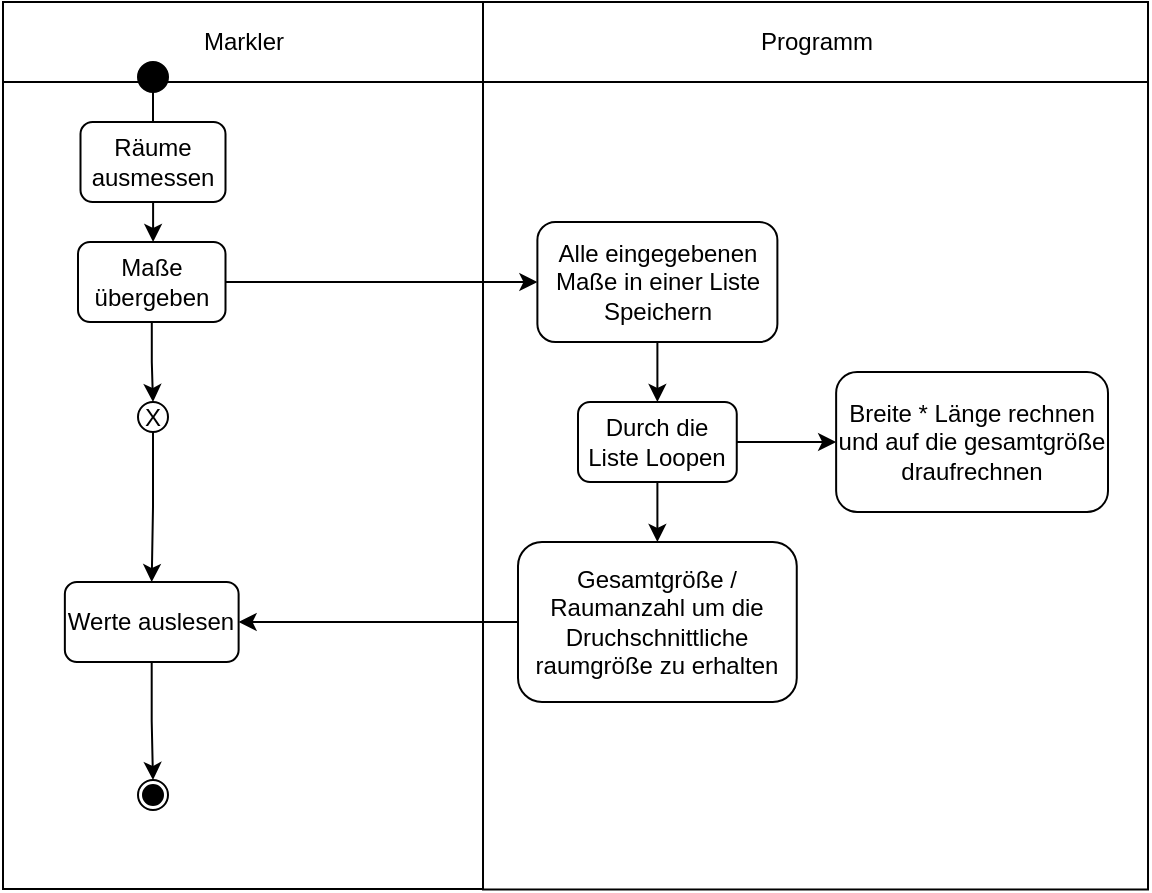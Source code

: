 <mxfile version="26.0.5">
  <diagram name="Seite-1" id="dTdTS0Jpss7GZBtvpQMk">
    <mxGraphModel dx="808" dy="435" grid="1" gridSize="10" guides="1" tooltips="1" connect="1" arrows="1" fold="1" page="1" pageScale="1" pageWidth="750" pageHeight="600" background="#ffffff" math="0" shadow="0">
      <root>
        <mxCell id="0" />
        <mxCell id="1" parent="0" />
        <mxCell id="aMCM2z8eWkaqqEs2NRPo-34" value="" style="rounded=0;whiteSpace=wrap;html=1;rotation=90;" vertex="1" parent="1">
          <mxGeometry x="-79.25" y="121.75" width="403.5" height="240" as="geometry" />
        </mxCell>
        <mxCell id="aMCM2z8eWkaqqEs2NRPo-35" value="" style="rounded=0;whiteSpace=wrap;html=1;rotation=90;" vertex="1" parent="1">
          <mxGeometry x="206.88" y="75.62" width="403.75" height="332.5" as="geometry" />
        </mxCell>
        <mxCell id="aMCM2z8eWkaqqEs2NRPo-36" value="Markler" style="rounded=0;whiteSpace=wrap;html=1;" vertex="1" parent="1">
          <mxGeometry x="2.5" width="240" height="40" as="geometry" />
        </mxCell>
        <mxCell id="aMCM2z8eWkaqqEs2NRPo-37" value="Programm" style="rounded=0;whiteSpace=wrap;html=1;" vertex="1" parent="1">
          <mxGeometry x="242.5" width="332.5" height="40" as="geometry" />
        </mxCell>
        <mxCell id="P2V1AuMaLBbZlVJgVHay-24" style="edgeStyle=orthogonalEdgeStyle;rounded=0;orthogonalLoop=1;jettySize=auto;html=1;exitX=0;exitY=0.5;exitDx=0;exitDy=0;entryX=1;entryY=0.5;entryDx=0;entryDy=0;" parent="1" edge="1">
          <mxGeometry relative="1" as="geometry">
            <mxPoint x="297.5" y="495" as="targetPoint" />
          </mxGeometry>
        </mxCell>
        <mxCell id="aMCM2z8eWkaqqEs2NRPo-12" value="" style="edgeStyle=orthogonalEdgeStyle;rounded=0;orthogonalLoop=1;jettySize=auto;html=1;" edge="1" parent="1" source="aMCM2z8eWkaqqEs2NRPo-10" target="aMCM2z8eWkaqqEs2NRPo-11">
          <mxGeometry relative="1" as="geometry" />
        </mxCell>
        <mxCell id="aMCM2z8eWkaqqEs2NRPo-10" value="" style="ellipse;whiteSpace=wrap;html=1;aspect=fixed;labelBackgroundColor=#000000;fillColor=#000000;" vertex="1" parent="1">
          <mxGeometry x="70" y="30" width="15" height="15" as="geometry" />
        </mxCell>
        <mxCell id="aMCM2z8eWkaqqEs2NRPo-14" value="" style="edgeStyle=orthogonalEdgeStyle;rounded=0;orthogonalLoop=1;jettySize=auto;html=1;" edge="1" parent="1" source="aMCM2z8eWkaqqEs2NRPo-11" target="aMCM2z8eWkaqqEs2NRPo-13">
          <mxGeometry relative="1" as="geometry" />
        </mxCell>
        <mxCell id="aMCM2z8eWkaqqEs2NRPo-11" value="Räume ausmessen" style="rounded=1;whiteSpace=wrap;html=1;fillColor=default;labelBackgroundColor=none;" vertex="1" parent="1">
          <mxGeometry x="41.25" y="60" width="72.5" height="40" as="geometry" />
        </mxCell>
        <mxCell id="aMCM2z8eWkaqqEs2NRPo-17" value="" style="edgeStyle=orthogonalEdgeStyle;rounded=0;orthogonalLoop=1;jettySize=auto;html=1;" edge="1" parent="1" source="aMCM2z8eWkaqqEs2NRPo-13" target="aMCM2z8eWkaqqEs2NRPo-16">
          <mxGeometry relative="1" as="geometry" />
        </mxCell>
        <mxCell id="aMCM2z8eWkaqqEs2NRPo-27" style="edgeStyle=orthogonalEdgeStyle;rounded=0;orthogonalLoop=1;jettySize=auto;html=1;entryX=0.5;entryY=0;entryDx=0;entryDy=0;" edge="1" parent="1" source="aMCM2z8eWkaqqEs2NRPo-13" target="aMCM2z8eWkaqqEs2NRPo-26">
          <mxGeometry relative="1" as="geometry" />
        </mxCell>
        <mxCell id="aMCM2z8eWkaqqEs2NRPo-13" value="Maße übergeben" style="rounded=1;whiteSpace=wrap;html=1;labelBackgroundColor=none;" vertex="1" parent="1">
          <mxGeometry x="40" y="120" width="73.75" height="40" as="geometry" />
        </mxCell>
        <mxCell id="aMCM2z8eWkaqqEs2NRPo-19" value="" style="edgeStyle=orthogonalEdgeStyle;rounded=0;orthogonalLoop=1;jettySize=auto;html=1;" edge="1" parent="1" source="aMCM2z8eWkaqqEs2NRPo-16" target="aMCM2z8eWkaqqEs2NRPo-18">
          <mxGeometry relative="1" as="geometry" />
        </mxCell>
        <mxCell id="aMCM2z8eWkaqqEs2NRPo-16" value="Alle eingegebenen Maße in einer Liste Speichern" style="whiteSpace=wrap;html=1;rounded=1;labelBackgroundColor=none;" vertex="1" parent="1">
          <mxGeometry x="269.695" y="110" width="120" height="60" as="geometry" />
        </mxCell>
        <mxCell id="aMCM2z8eWkaqqEs2NRPo-21" value="" style="edgeStyle=orthogonalEdgeStyle;rounded=0;orthogonalLoop=1;jettySize=auto;html=1;" edge="1" parent="1" source="aMCM2z8eWkaqqEs2NRPo-18" target="aMCM2z8eWkaqqEs2NRPo-20">
          <mxGeometry relative="1" as="geometry" />
        </mxCell>
        <mxCell id="aMCM2z8eWkaqqEs2NRPo-25" value="" style="edgeStyle=orthogonalEdgeStyle;rounded=0;orthogonalLoop=1;jettySize=auto;html=1;" edge="1" parent="1" source="aMCM2z8eWkaqqEs2NRPo-18" target="aMCM2z8eWkaqqEs2NRPo-24">
          <mxGeometry relative="1" as="geometry" />
        </mxCell>
        <mxCell id="aMCM2z8eWkaqqEs2NRPo-18" value="Durch die Liste Loopen" style="whiteSpace=wrap;html=1;rounded=1;labelBackgroundColor=none;" vertex="1" parent="1">
          <mxGeometry x="290" y="200" width="79.38" height="40" as="geometry" />
        </mxCell>
        <mxCell id="aMCM2z8eWkaqqEs2NRPo-20" value="Breite * Länge rechnen und auf die gesamtgröße draufrechnen" style="whiteSpace=wrap;html=1;rounded=1;labelBackgroundColor=none;" vertex="1" parent="1">
          <mxGeometry x="419.07" y="185" width="135.93" height="70" as="geometry" />
        </mxCell>
        <mxCell id="aMCM2z8eWkaqqEs2NRPo-30" style="edgeStyle=orthogonalEdgeStyle;rounded=0;orthogonalLoop=1;jettySize=auto;html=1;entryX=1;entryY=0.5;entryDx=0;entryDy=0;" edge="1" parent="1" source="aMCM2z8eWkaqqEs2NRPo-24" target="aMCM2z8eWkaqqEs2NRPo-28">
          <mxGeometry relative="1" as="geometry" />
        </mxCell>
        <mxCell id="aMCM2z8eWkaqqEs2NRPo-24" value="Gesamtgröße / Raumanzahl um die Druchschnittliche raumgröße zu erhalten" style="whiteSpace=wrap;html=1;rounded=1;labelBackgroundColor=none;" vertex="1" parent="1">
          <mxGeometry x="260" y="270" width="139.38" height="80" as="geometry" />
        </mxCell>
        <mxCell id="aMCM2z8eWkaqqEs2NRPo-29" value="" style="edgeStyle=orthogonalEdgeStyle;rounded=0;orthogonalLoop=1;jettySize=auto;html=1;" edge="1" parent="1" source="aMCM2z8eWkaqqEs2NRPo-26" target="aMCM2z8eWkaqqEs2NRPo-28">
          <mxGeometry relative="1" as="geometry" />
        </mxCell>
        <mxCell id="aMCM2z8eWkaqqEs2NRPo-26" value="X" style="ellipse;whiteSpace=wrap;html=1;aspect=fixed;labelBackgroundColor=none;fillColor=none;" vertex="1" parent="1">
          <mxGeometry x="70" y="200" width="15" height="15" as="geometry" />
        </mxCell>
        <mxCell id="aMCM2z8eWkaqqEs2NRPo-33" style="edgeStyle=orthogonalEdgeStyle;rounded=0;orthogonalLoop=1;jettySize=auto;html=1;entryX=0.5;entryY=0;entryDx=0;entryDy=0;" edge="1" parent="1" source="aMCM2z8eWkaqqEs2NRPo-28" target="aMCM2z8eWkaqqEs2NRPo-31">
          <mxGeometry relative="1" as="geometry" />
        </mxCell>
        <mxCell id="aMCM2z8eWkaqqEs2NRPo-28" value="Werte auslesen" style="rounded=1;whiteSpace=wrap;html=1;fillColor=default;labelBackgroundColor=none;" vertex="1" parent="1">
          <mxGeometry x="33.43" y="290" width="86.88" height="40" as="geometry" />
        </mxCell>
        <mxCell id="aMCM2z8eWkaqqEs2NRPo-31" value="" style="ellipse;whiteSpace=wrap;html=1;aspect=fixed;labelBackgroundColor=default;fillColor=none;" vertex="1" parent="1">
          <mxGeometry x="70" y="389" width="15" height="15" as="geometry" />
        </mxCell>
        <mxCell id="aMCM2z8eWkaqqEs2NRPo-32" value="" style="ellipse;whiteSpace=wrap;html=1;aspect=fixed;labelBackgroundColor=#000000;fillColor=#000000;" vertex="1" parent="1">
          <mxGeometry x="72.5" y="391.5" width="10" height="10" as="geometry" />
        </mxCell>
      </root>
    </mxGraphModel>
  </diagram>
</mxfile>

